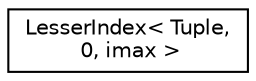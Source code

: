 digraph "Graphical Class Hierarchy"
{
  edge [fontname="Helvetica",fontsize="10",labelfontname="Helvetica",labelfontsize="10"];
  node [fontname="Helvetica",fontsize="10",shape=record];
  rankdir="LR";
  Node1 [label="LesserIndex\< Tuple,\l 0, imax \>",height=0.2,width=0.4,color="black", fillcolor="white", style="filled",URL="$structLesserIndex_3_01Tuple_00_010_00_01imax_01_4.html"];
}
